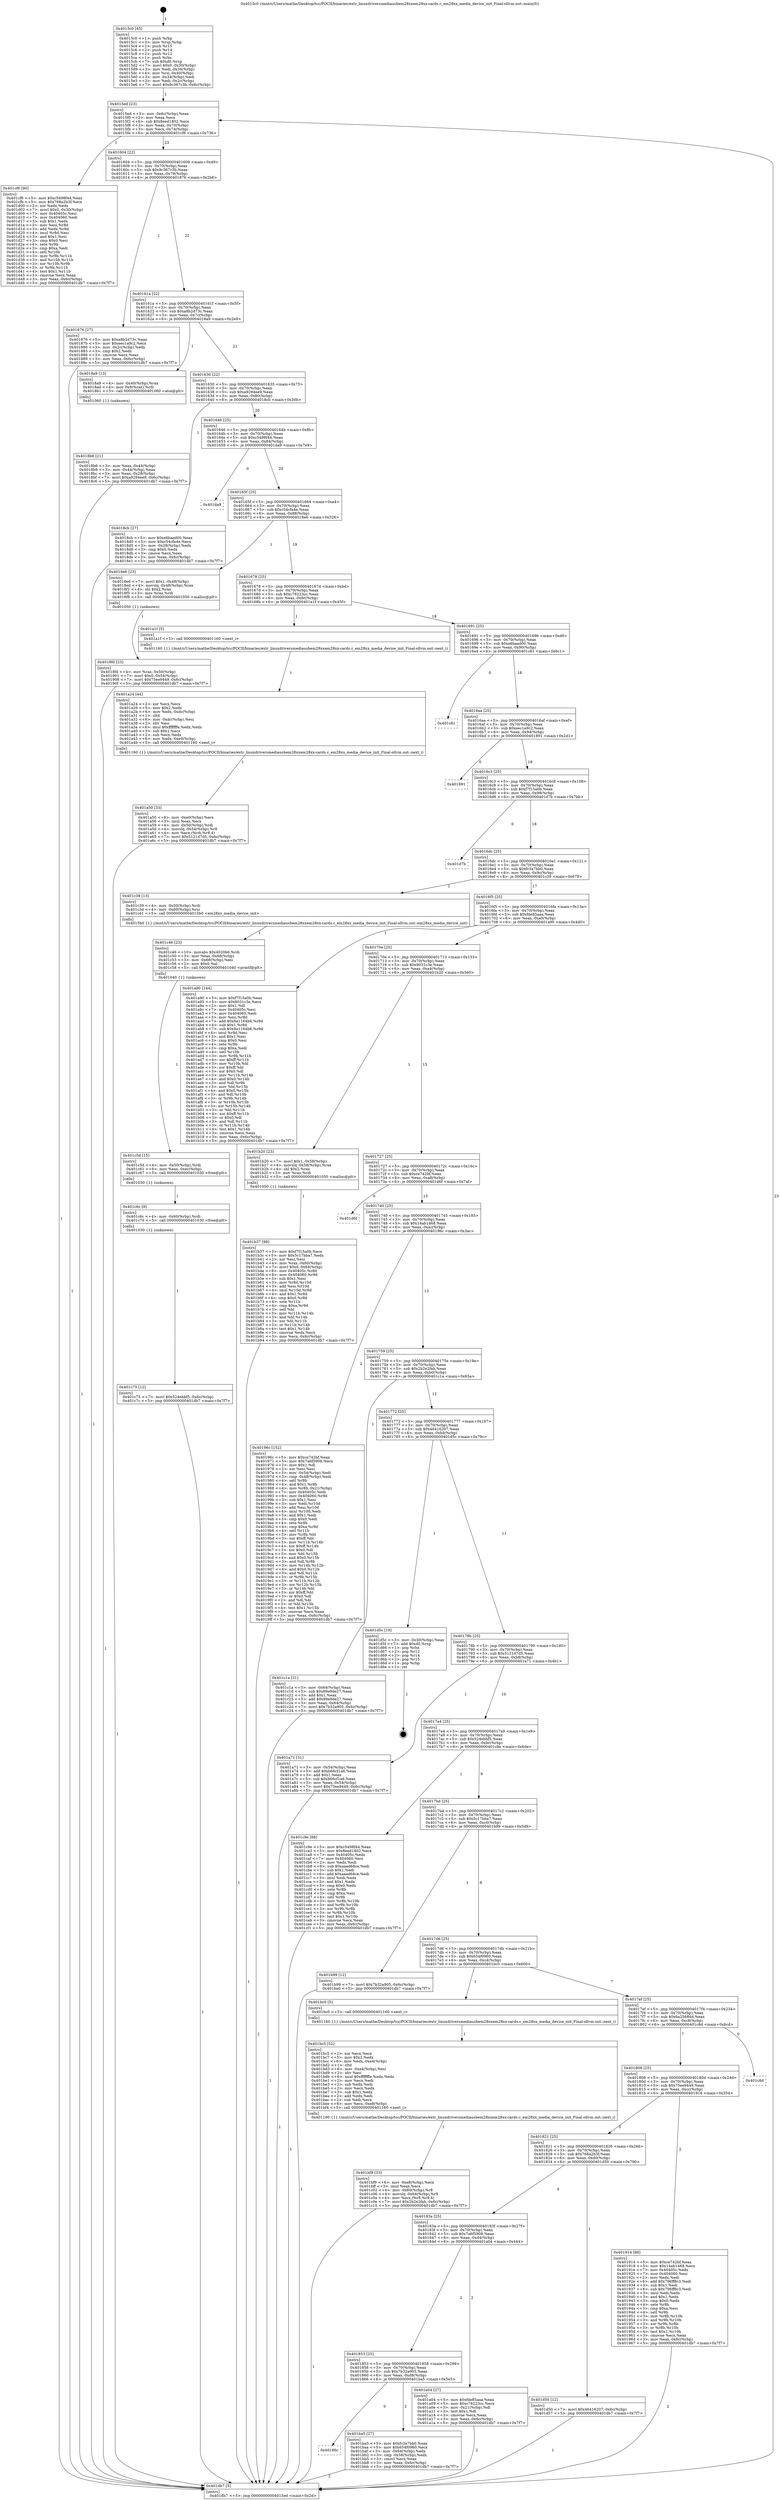 digraph "0x4015c0" {
  label = "0x4015c0 (/mnt/c/Users/mathe/Desktop/tcc/POCII/binaries/extr_linuxdriversmediausbem28xxem28xx-cards.c_em28xx_media_device_init_Final-ollvm.out::main(0))"
  labelloc = "t"
  node[shape=record]

  Entry [label="",width=0.3,height=0.3,shape=circle,fillcolor=black,style=filled]
  "0x4015ed" [label="{
     0x4015ed [23]\l
     | [instrs]\l
     &nbsp;&nbsp;0x4015ed \<+3\>: mov -0x6c(%rbp),%eax\l
     &nbsp;&nbsp;0x4015f0 \<+2\>: mov %eax,%ecx\l
     &nbsp;&nbsp;0x4015f2 \<+6\>: sub $0x8eed1802,%ecx\l
     &nbsp;&nbsp;0x4015f8 \<+3\>: mov %eax,-0x70(%rbp)\l
     &nbsp;&nbsp;0x4015fb \<+3\>: mov %ecx,-0x74(%rbp)\l
     &nbsp;&nbsp;0x4015fe \<+6\>: je 0000000000401cf6 \<main+0x736\>\l
  }"]
  "0x401cf6" [label="{
     0x401cf6 [90]\l
     | [instrs]\l
     &nbsp;&nbsp;0x401cf6 \<+5\>: mov $0xc5498f44,%eax\l
     &nbsp;&nbsp;0x401cfb \<+5\>: mov $0x768a2b3f,%ecx\l
     &nbsp;&nbsp;0x401d00 \<+2\>: xor %edx,%edx\l
     &nbsp;&nbsp;0x401d02 \<+7\>: movl $0x0,-0x30(%rbp)\l
     &nbsp;&nbsp;0x401d09 \<+7\>: mov 0x40405c,%esi\l
     &nbsp;&nbsp;0x401d10 \<+7\>: mov 0x404060,%edi\l
     &nbsp;&nbsp;0x401d17 \<+3\>: sub $0x1,%edx\l
     &nbsp;&nbsp;0x401d1a \<+3\>: mov %esi,%r8d\l
     &nbsp;&nbsp;0x401d1d \<+3\>: add %edx,%r8d\l
     &nbsp;&nbsp;0x401d20 \<+4\>: imul %r8d,%esi\l
     &nbsp;&nbsp;0x401d24 \<+3\>: and $0x1,%esi\l
     &nbsp;&nbsp;0x401d27 \<+3\>: cmp $0x0,%esi\l
     &nbsp;&nbsp;0x401d2a \<+4\>: sete %r9b\l
     &nbsp;&nbsp;0x401d2e \<+3\>: cmp $0xa,%edi\l
     &nbsp;&nbsp;0x401d31 \<+4\>: setl %r10b\l
     &nbsp;&nbsp;0x401d35 \<+3\>: mov %r9b,%r11b\l
     &nbsp;&nbsp;0x401d38 \<+3\>: and %r10b,%r11b\l
     &nbsp;&nbsp;0x401d3b \<+3\>: xor %r10b,%r9b\l
     &nbsp;&nbsp;0x401d3e \<+3\>: or %r9b,%r11b\l
     &nbsp;&nbsp;0x401d41 \<+4\>: test $0x1,%r11b\l
     &nbsp;&nbsp;0x401d45 \<+3\>: cmovne %ecx,%eax\l
     &nbsp;&nbsp;0x401d48 \<+3\>: mov %eax,-0x6c(%rbp)\l
     &nbsp;&nbsp;0x401d4b \<+5\>: jmp 0000000000401db7 \<main+0x7f7\>\l
  }"]
  "0x401604" [label="{
     0x401604 [22]\l
     | [instrs]\l
     &nbsp;&nbsp;0x401604 \<+5\>: jmp 0000000000401609 \<main+0x49\>\l
     &nbsp;&nbsp;0x401609 \<+3\>: mov -0x70(%rbp),%eax\l
     &nbsp;&nbsp;0x40160c \<+5\>: sub $0x9c367c3b,%eax\l
     &nbsp;&nbsp;0x401611 \<+3\>: mov %eax,-0x78(%rbp)\l
     &nbsp;&nbsp;0x401614 \<+6\>: je 0000000000401876 \<main+0x2b6\>\l
  }"]
  Exit [label="",width=0.3,height=0.3,shape=circle,fillcolor=black,style=filled,peripheries=2]
  "0x401876" [label="{
     0x401876 [27]\l
     | [instrs]\l
     &nbsp;&nbsp;0x401876 \<+5\>: mov $0xa8b2d73c,%eax\l
     &nbsp;&nbsp;0x40187b \<+5\>: mov $0xeec1a9c2,%ecx\l
     &nbsp;&nbsp;0x401880 \<+3\>: mov -0x2c(%rbp),%edx\l
     &nbsp;&nbsp;0x401883 \<+3\>: cmp $0x2,%edx\l
     &nbsp;&nbsp;0x401886 \<+3\>: cmovne %ecx,%eax\l
     &nbsp;&nbsp;0x401889 \<+3\>: mov %eax,-0x6c(%rbp)\l
     &nbsp;&nbsp;0x40188c \<+5\>: jmp 0000000000401db7 \<main+0x7f7\>\l
  }"]
  "0x40161a" [label="{
     0x40161a [22]\l
     | [instrs]\l
     &nbsp;&nbsp;0x40161a \<+5\>: jmp 000000000040161f \<main+0x5f\>\l
     &nbsp;&nbsp;0x40161f \<+3\>: mov -0x70(%rbp),%eax\l
     &nbsp;&nbsp;0x401622 \<+5\>: sub $0xa8b2d73c,%eax\l
     &nbsp;&nbsp;0x401627 \<+3\>: mov %eax,-0x7c(%rbp)\l
     &nbsp;&nbsp;0x40162a \<+6\>: je 00000000004018a9 \<main+0x2e9\>\l
  }"]
  "0x401db7" [label="{
     0x401db7 [5]\l
     | [instrs]\l
     &nbsp;&nbsp;0x401db7 \<+5\>: jmp 00000000004015ed \<main+0x2d\>\l
  }"]
  "0x4015c0" [label="{
     0x4015c0 [45]\l
     | [instrs]\l
     &nbsp;&nbsp;0x4015c0 \<+1\>: push %rbp\l
     &nbsp;&nbsp;0x4015c1 \<+3\>: mov %rsp,%rbp\l
     &nbsp;&nbsp;0x4015c4 \<+2\>: push %r15\l
     &nbsp;&nbsp;0x4015c6 \<+2\>: push %r14\l
     &nbsp;&nbsp;0x4015c8 \<+2\>: push %r12\l
     &nbsp;&nbsp;0x4015ca \<+1\>: push %rbx\l
     &nbsp;&nbsp;0x4015cb \<+7\>: sub $0xd0,%rsp\l
     &nbsp;&nbsp;0x4015d2 \<+7\>: movl $0x0,-0x30(%rbp)\l
     &nbsp;&nbsp;0x4015d9 \<+3\>: mov %edi,-0x34(%rbp)\l
     &nbsp;&nbsp;0x4015dc \<+4\>: mov %rsi,-0x40(%rbp)\l
     &nbsp;&nbsp;0x4015e0 \<+3\>: mov -0x34(%rbp),%edi\l
     &nbsp;&nbsp;0x4015e3 \<+3\>: mov %edi,-0x2c(%rbp)\l
     &nbsp;&nbsp;0x4015e6 \<+7\>: movl $0x9c367c3b,-0x6c(%rbp)\l
  }"]
  "0x401c75" [label="{
     0x401c75 [12]\l
     | [instrs]\l
     &nbsp;&nbsp;0x401c75 \<+7\>: movl $0x524ebbf5,-0x6c(%rbp)\l
     &nbsp;&nbsp;0x401c7c \<+5\>: jmp 0000000000401db7 \<main+0x7f7\>\l
  }"]
  "0x4018a9" [label="{
     0x4018a9 [13]\l
     | [instrs]\l
     &nbsp;&nbsp;0x4018a9 \<+4\>: mov -0x40(%rbp),%rax\l
     &nbsp;&nbsp;0x4018ad \<+4\>: mov 0x8(%rax),%rdi\l
     &nbsp;&nbsp;0x4018b1 \<+5\>: call 0000000000401060 \<atoi@plt\>\l
     | [calls]\l
     &nbsp;&nbsp;0x401060 \{1\} (unknown)\l
  }"]
  "0x401630" [label="{
     0x401630 [22]\l
     | [instrs]\l
     &nbsp;&nbsp;0x401630 \<+5\>: jmp 0000000000401635 \<main+0x75\>\l
     &nbsp;&nbsp;0x401635 \<+3\>: mov -0x70(%rbp),%eax\l
     &nbsp;&nbsp;0x401638 \<+5\>: sub $0xa9294ee9,%eax\l
     &nbsp;&nbsp;0x40163d \<+3\>: mov %eax,-0x80(%rbp)\l
     &nbsp;&nbsp;0x401640 \<+6\>: je 00000000004018cb \<main+0x30b\>\l
  }"]
  "0x4018b6" [label="{
     0x4018b6 [21]\l
     | [instrs]\l
     &nbsp;&nbsp;0x4018b6 \<+3\>: mov %eax,-0x44(%rbp)\l
     &nbsp;&nbsp;0x4018b9 \<+3\>: mov -0x44(%rbp),%eax\l
     &nbsp;&nbsp;0x4018bc \<+3\>: mov %eax,-0x28(%rbp)\l
     &nbsp;&nbsp;0x4018bf \<+7\>: movl $0xa9294ee9,-0x6c(%rbp)\l
     &nbsp;&nbsp;0x4018c6 \<+5\>: jmp 0000000000401db7 \<main+0x7f7\>\l
  }"]
  "0x401c6c" [label="{
     0x401c6c [9]\l
     | [instrs]\l
     &nbsp;&nbsp;0x401c6c \<+4\>: mov -0x60(%rbp),%rdi\l
     &nbsp;&nbsp;0x401c70 \<+5\>: call 0000000000401030 \<free@plt\>\l
     | [calls]\l
     &nbsp;&nbsp;0x401030 \{1\} (unknown)\l
  }"]
  "0x4018cb" [label="{
     0x4018cb [27]\l
     | [instrs]\l
     &nbsp;&nbsp;0x4018cb \<+5\>: mov $0xe6baed00,%eax\l
     &nbsp;&nbsp;0x4018d0 \<+5\>: mov $0xc54cfa4e,%ecx\l
     &nbsp;&nbsp;0x4018d5 \<+3\>: mov -0x28(%rbp),%edx\l
     &nbsp;&nbsp;0x4018d8 \<+3\>: cmp $0x0,%edx\l
     &nbsp;&nbsp;0x4018db \<+3\>: cmove %ecx,%eax\l
     &nbsp;&nbsp;0x4018de \<+3\>: mov %eax,-0x6c(%rbp)\l
     &nbsp;&nbsp;0x4018e1 \<+5\>: jmp 0000000000401db7 \<main+0x7f7\>\l
  }"]
  "0x401646" [label="{
     0x401646 [25]\l
     | [instrs]\l
     &nbsp;&nbsp;0x401646 \<+5\>: jmp 000000000040164b \<main+0x8b\>\l
     &nbsp;&nbsp;0x40164b \<+3\>: mov -0x70(%rbp),%eax\l
     &nbsp;&nbsp;0x40164e \<+5\>: sub $0xc5498f44,%eax\l
     &nbsp;&nbsp;0x401653 \<+6\>: mov %eax,-0x84(%rbp)\l
     &nbsp;&nbsp;0x401659 \<+6\>: je 0000000000401da9 \<main+0x7e9\>\l
  }"]
  "0x401c5d" [label="{
     0x401c5d [15]\l
     | [instrs]\l
     &nbsp;&nbsp;0x401c5d \<+4\>: mov -0x50(%rbp),%rdi\l
     &nbsp;&nbsp;0x401c61 \<+6\>: mov %eax,-0xec(%rbp)\l
     &nbsp;&nbsp;0x401c67 \<+5\>: call 0000000000401030 \<free@plt\>\l
     | [calls]\l
     &nbsp;&nbsp;0x401030 \{1\} (unknown)\l
  }"]
  "0x401da9" [label="{
     0x401da9\l
  }", style=dashed]
  "0x40165f" [label="{
     0x40165f [25]\l
     | [instrs]\l
     &nbsp;&nbsp;0x40165f \<+5\>: jmp 0000000000401664 \<main+0xa4\>\l
     &nbsp;&nbsp;0x401664 \<+3\>: mov -0x70(%rbp),%eax\l
     &nbsp;&nbsp;0x401667 \<+5\>: sub $0xc54cfa4e,%eax\l
     &nbsp;&nbsp;0x40166c \<+6\>: mov %eax,-0x88(%rbp)\l
     &nbsp;&nbsp;0x401672 \<+6\>: je 00000000004018e6 \<main+0x326\>\l
  }"]
  "0x401c46" [label="{
     0x401c46 [23]\l
     | [instrs]\l
     &nbsp;&nbsp;0x401c46 \<+10\>: movabs $0x4020b6,%rdi\l
     &nbsp;&nbsp;0x401c50 \<+3\>: mov %eax,-0x68(%rbp)\l
     &nbsp;&nbsp;0x401c53 \<+3\>: mov -0x68(%rbp),%esi\l
     &nbsp;&nbsp;0x401c56 \<+2\>: mov $0x0,%al\l
     &nbsp;&nbsp;0x401c58 \<+5\>: call 0000000000401040 \<printf@plt\>\l
     | [calls]\l
     &nbsp;&nbsp;0x401040 \{1\} (unknown)\l
  }"]
  "0x4018e6" [label="{
     0x4018e6 [23]\l
     | [instrs]\l
     &nbsp;&nbsp;0x4018e6 \<+7\>: movl $0x1,-0x48(%rbp)\l
     &nbsp;&nbsp;0x4018ed \<+4\>: movslq -0x48(%rbp),%rax\l
     &nbsp;&nbsp;0x4018f1 \<+4\>: shl $0x2,%rax\l
     &nbsp;&nbsp;0x4018f5 \<+3\>: mov %rax,%rdi\l
     &nbsp;&nbsp;0x4018f8 \<+5\>: call 0000000000401050 \<malloc@plt\>\l
     | [calls]\l
     &nbsp;&nbsp;0x401050 \{1\} (unknown)\l
  }"]
  "0x401678" [label="{
     0x401678 [25]\l
     | [instrs]\l
     &nbsp;&nbsp;0x401678 \<+5\>: jmp 000000000040167d \<main+0xbd\>\l
     &nbsp;&nbsp;0x40167d \<+3\>: mov -0x70(%rbp),%eax\l
     &nbsp;&nbsp;0x401680 \<+5\>: sub $0xc76223cc,%eax\l
     &nbsp;&nbsp;0x401685 \<+6\>: mov %eax,-0x8c(%rbp)\l
     &nbsp;&nbsp;0x40168b \<+6\>: je 0000000000401a1f \<main+0x45f\>\l
  }"]
  "0x4018fd" [label="{
     0x4018fd [23]\l
     | [instrs]\l
     &nbsp;&nbsp;0x4018fd \<+4\>: mov %rax,-0x50(%rbp)\l
     &nbsp;&nbsp;0x401901 \<+7\>: movl $0x0,-0x54(%rbp)\l
     &nbsp;&nbsp;0x401908 \<+7\>: movl $0x75ee9449,-0x6c(%rbp)\l
     &nbsp;&nbsp;0x40190f \<+5\>: jmp 0000000000401db7 \<main+0x7f7\>\l
  }"]
  "0x401bf9" [label="{
     0x401bf9 [33]\l
     | [instrs]\l
     &nbsp;&nbsp;0x401bf9 \<+6\>: mov -0xe8(%rbp),%ecx\l
     &nbsp;&nbsp;0x401bff \<+3\>: imul %eax,%ecx\l
     &nbsp;&nbsp;0x401c02 \<+4\>: mov -0x60(%rbp),%r8\l
     &nbsp;&nbsp;0x401c06 \<+4\>: movslq -0x64(%rbp),%r9\l
     &nbsp;&nbsp;0x401c0a \<+4\>: mov %ecx,(%r8,%r9,4)\l
     &nbsp;&nbsp;0x401c0e \<+7\>: movl $0x2b2e2fab,-0x6c(%rbp)\l
     &nbsp;&nbsp;0x401c15 \<+5\>: jmp 0000000000401db7 \<main+0x7f7\>\l
  }"]
  "0x401a1f" [label="{
     0x401a1f [5]\l
     | [instrs]\l
     &nbsp;&nbsp;0x401a1f \<+5\>: call 0000000000401160 \<next_i\>\l
     | [calls]\l
     &nbsp;&nbsp;0x401160 \{1\} (/mnt/c/Users/mathe/Desktop/tcc/POCII/binaries/extr_linuxdriversmediausbem28xxem28xx-cards.c_em28xx_media_device_init_Final-ollvm.out::next_i)\l
  }"]
  "0x401691" [label="{
     0x401691 [25]\l
     | [instrs]\l
     &nbsp;&nbsp;0x401691 \<+5\>: jmp 0000000000401696 \<main+0xd6\>\l
     &nbsp;&nbsp;0x401696 \<+3\>: mov -0x70(%rbp),%eax\l
     &nbsp;&nbsp;0x401699 \<+5\>: sub $0xe6baed00,%eax\l
     &nbsp;&nbsp;0x40169e \<+6\>: mov %eax,-0x90(%rbp)\l
     &nbsp;&nbsp;0x4016a4 \<+6\>: je 0000000000401c81 \<main+0x6c1\>\l
  }"]
  "0x401bc5" [label="{
     0x401bc5 [52]\l
     | [instrs]\l
     &nbsp;&nbsp;0x401bc5 \<+2\>: xor %ecx,%ecx\l
     &nbsp;&nbsp;0x401bc7 \<+5\>: mov $0x2,%edx\l
     &nbsp;&nbsp;0x401bcc \<+6\>: mov %edx,-0xe4(%rbp)\l
     &nbsp;&nbsp;0x401bd2 \<+1\>: cltd\l
     &nbsp;&nbsp;0x401bd3 \<+6\>: mov -0xe4(%rbp),%esi\l
     &nbsp;&nbsp;0x401bd9 \<+2\>: idiv %esi\l
     &nbsp;&nbsp;0x401bdb \<+6\>: imul $0xfffffffe,%edx,%edx\l
     &nbsp;&nbsp;0x401be1 \<+2\>: mov %ecx,%edi\l
     &nbsp;&nbsp;0x401be3 \<+2\>: sub %edx,%edi\l
     &nbsp;&nbsp;0x401be5 \<+2\>: mov %ecx,%edx\l
     &nbsp;&nbsp;0x401be7 \<+3\>: sub $0x1,%edx\l
     &nbsp;&nbsp;0x401bea \<+2\>: add %edx,%edi\l
     &nbsp;&nbsp;0x401bec \<+2\>: sub %edi,%ecx\l
     &nbsp;&nbsp;0x401bee \<+6\>: mov %ecx,-0xe8(%rbp)\l
     &nbsp;&nbsp;0x401bf4 \<+5\>: call 0000000000401160 \<next_i\>\l
     | [calls]\l
     &nbsp;&nbsp;0x401160 \{1\} (/mnt/c/Users/mathe/Desktop/tcc/POCII/binaries/extr_linuxdriversmediausbem28xxem28xx-cards.c_em28xx_media_device_init_Final-ollvm.out::next_i)\l
  }"]
  "0x401c81" [label="{
     0x401c81\l
  }", style=dashed]
  "0x4016aa" [label="{
     0x4016aa [25]\l
     | [instrs]\l
     &nbsp;&nbsp;0x4016aa \<+5\>: jmp 00000000004016af \<main+0xef\>\l
     &nbsp;&nbsp;0x4016af \<+3\>: mov -0x70(%rbp),%eax\l
     &nbsp;&nbsp;0x4016b2 \<+5\>: sub $0xeec1a9c2,%eax\l
     &nbsp;&nbsp;0x4016b7 \<+6\>: mov %eax,-0x94(%rbp)\l
     &nbsp;&nbsp;0x4016bd \<+6\>: je 0000000000401891 \<main+0x2d1\>\l
  }"]
  "0x40186c" [label="{
     0x40186c\l
  }", style=dashed]
  "0x401891" [label="{
     0x401891\l
  }", style=dashed]
  "0x4016c3" [label="{
     0x4016c3 [25]\l
     | [instrs]\l
     &nbsp;&nbsp;0x4016c3 \<+5\>: jmp 00000000004016c8 \<main+0x108\>\l
     &nbsp;&nbsp;0x4016c8 \<+3\>: mov -0x70(%rbp),%eax\l
     &nbsp;&nbsp;0x4016cb \<+5\>: sub $0xf7f15a0b,%eax\l
     &nbsp;&nbsp;0x4016d0 \<+6\>: mov %eax,-0x98(%rbp)\l
     &nbsp;&nbsp;0x4016d6 \<+6\>: je 0000000000401d7b \<main+0x7bb\>\l
  }"]
  "0x401ba5" [label="{
     0x401ba5 [27]\l
     | [instrs]\l
     &nbsp;&nbsp;0x401ba5 \<+5\>: mov $0xfc3a7bb0,%eax\l
     &nbsp;&nbsp;0x401baa \<+5\>: mov $0x654f0960,%ecx\l
     &nbsp;&nbsp;0x401baf \<+3\>: mov -0x64(%rbp),%edx\l
     &nbsp;&nbsp;0x401bb2 \<+3\>: cmp -0x58(%rbp),%edx\l
     &nbsp;&nbsp;0x401bb5 \<+3\>: cmovl %ecx,%eax\l
     &nbsp;&nbsp;0x401bb8 \<+3\>: mov %eax,-0x6c(%rbp)\l
     &nbsp;&nbsp;0x401bbb \<+5\>: jmp 0000000000401db7 \<main+0x7f7\>\l
  }"]
  "0x401d7b" [label="{
     0x401d7b\l
  }", style=dashed]
  "0x4016dc" [label="{
     0x4016dc [25]\l
     | [instrs]\l
     &nbsp;&nbsp;0x4016dc \<+5\>: jmp 00000000004016e1 \<main+0x121\>\l
     &nbsp;&nbsp;0x4016e1 \<+3\>: mov -0x70(%rbp),%eax\l
     &nbsp;&nbsp;0x4016e4 \<+5\>: sub $0xfc3a7bb0,%eax\l
     &nbsp;&nbsp;0x4016e9 \<+6\>: mov %eax,-0x9c(%rbp)\l
     &nbsp;&nbsp;0x4016ef \<+6\>: je 0000000000401c39 \<main+0x679\>\l
  }"]
  "0x401b37" [label="{
     0x401b37 [98]\l
     | [instrs]\l
     &nbsp;&nbsp;0x401b37 \<+5\>: mov $0xf7f15a0b,%ecx\l
     &nbsp;&nbsp;0x401b3c \<+5\>: mov $0x5c17bba7,%edx\l
     &nbsp;&nbsp;0x401b41 \<+2\>: xor %esi,%esi\l
     &nbsp;&nbsp;0x401b43 \<+4\>: mov %rax,-0x60(%rbp)\l
     &nbsp;&nbsp;0x401b47 \<+7\>: movl $0x0,-0x64(%rbp)\l
     &nbsp;&nbsp;0x401b4e \<+8\>: mov 0x40405c,%r8d\l
     &nbsp;&nbsp;0x401b56 \<+8\>: mov 0x404060,%r9d\l
     &nbsp;&nbsp;0x401b5e \<+3\>: sub $0x1,%esi\l
     &nbsp;&nbsp;0x401b61 \<+3\>: mov %r8d,%r10d\l
     &nbsp;&nbsp;0x401b64 \<+3\>: add %esi,%r10d\l
     &nbsp;&nbsp;0x401b67 \<+4\>: imul %r10d,%r8d\l
     &nbsp;&nbsp;0x401b6b \<+4\>: and $0x1,%r8d\l
     &nbsp;&nbsp;0x401b6f \<+4\>: cmp $0x0,%r8d\l
     &nbsp;&nbsp;0x401b73 \<+4\>: sete %r11b\l
     &nbsp;&nbsp;0x401b77 \<+4\>: cmp $0xa,%r9d\l
     &nbsp;&nbsp;0x401b7b \<+3\>: setl %bl\l
     &nbsp;&nbsp;0x401b7e \<+3\>: mov %r11b,%r14b\l
     &nbsp;&nbsp;0x401b81 \<+3\>: and %bl,%r14b\l
     &nbsp;&nbsp;0x401b84 \<+3\>: xor %bl,%r11b\l
     &nbsp;&nbsp;0x401b87 \<+3\>: or %r11b,%r14b\l
     &nbsp;&nbsp;0x401b8a \<+4\>: test $0x1,%r14b\l
     &nbsp;&nbsp;0x401b8e \<+3\>: cmovne %edx,%ecx\l
     &nbsp;&nbsp;0x401b91 \<+3\>: mov %ecx,-0x6c(%rbp)\l
     &nbsp;&nbsp;0x401b94 \<+5\>: jmp 0000000000401db7 \<main+0x7f7\>\l
  }"]
  "0x401c39" [label="{
     0x401c39 [13]\l
     | [instrs]\l
     &nbsp;&nbsp;0x401c39 \<+4\>: mov -0x50(%rbp),%rdi\l
     &nbsp;&nbsp;0x401c3d \<+4\>: mov -0x60(%rbp),%rsi\l
     &nbsp;&nbsp;0x401c41 \<+5\>: call 00000000004015b0 \<em28xx_media_device_init\>\l
     | [calls]\l
     &nbsp;&nbsp;0x4015b0 \{1\} (/mnt/c/Users/mathe/Desktop/tcc/POCII/binaries/extr_linuxdriversmediausbem28xxem28xx-cards.c_em28xx_media_device_init_Final-ollvm.out::em28xx_media_device_init)\l
  }"]
  "0x4016f5" [label="{
     0x4016f5 [25]\l
     | [instrs]\l
     &nbsp;&nbsp;0x4016f5 \<+5\>: jmp 00000000004016fa \<main+0x13a\>\l
     &nbsp;&nbsp;0x4016fa \<+3\>: mov -0x70(%rbp),%eax\l
     &nbsp;&nbsp;0x4016fd \<+5\>: sub $0xfde85aaa,%eax\l
     &nbsp;&nbsp;0x401702 \<+6\>: mov %eax,-0xa0(%rbp)\l
     &nbsp;&nbsp;0x401708 \<+6\>: je 0000000000401a90 \<main+0x4d0\>\l
  }"]
  "0x401a50" [label="{
     0x401a50 [33]\l
     | [instrs]\l
     &nbsp;&nbsp;0x401a50 \<+6\>: mov -0xe0(%rbp),%ecx\l
     &nbsp;&nbsp;0x401a56 \<+3\>: imul %eax,%ecx\l
     &nbsp;&nbsp;0x401a59 \<+4\>: mov -0x50(%rbp),%rdi\l
     &nbsp;&nbsp;0x401a5d \<+4\>: movslq -0x54(%rbp),%r8\l
     &nbsp;&nbsp;0x401a61 \<+4\>: mov %ecx,(%rdi,%r8,4)\l
     &nbsp;&nbsp;0x401a65 \<+7\>: movl $0x5121d7d5,-0x6c(%rbp)\l
     &nbsp;&nbsp;0x401a6c \<+5\>: jmp 0000000000401db7 \<main+0x7f7\>\l
  }"]
  "0x401a90" [label="{
     0x401a90 [144]\l
     | [instrs]\l
     &nbsp;&nbsp;0x401a90 \<+5\>: mov $0xf7f15a0b,%eax\l
     &nbsp;&nbsp;0x401a95 \<+5\>: mov $0x8031c3e,%ecx\l
     &nbsp;&nbsp;0x401a9a \<+2\>: mov $0x1,%dl\l
     &nbsp;&nbsp;0x401a9c \<+7\>: mov 0x40405c,%esi\l
     &nbsp;&nbsp;0x401aa3 \<+7\>: mov 0x404060,%edi\l
     &nbsp;&nbsp;0x401aaa \<+3\>: mov %esi,%r8d\l
     &nbsp;&nbsp;0x401aad \<+7\>: add $0x8a1164b6,%r8d\l
     &nbsp;&nbsp;0x401ab4 \<+4\>: sub $0x1,%r8d\l
     &nbsp;&nbsp;0x401ab8 \<+7\>: sub $0x8a1164b6,%r8d\l
     &nbsp;&nbsp;0x401abf \<+4\>: imul %r8d,%esi\l
     &nbsp;&nbsp;0x401ac3 \<+3\>: and $0x1,%esi\l
     &nbsp;&nbsp;0x401ac6 \<+3\>: cmp $0x0,%esi\l
     &nbsp;&nbsp;0x401ac9 \<+4\>: sete %r9b\l
     &nbsp;&nbsp;0x401acd \<+3\>: cmp $0xa,%edi\l
     &nbsp;&nbsp;0x401ad0 \<+4\>: setl %r10b\l
     &nbsp;&nbsp;0x401ad4 \<+3\>: mov %r9b,%r11b\l
     &nbsp;&nbsp;0x401ad7 \<+4\>: xor $0xff,%r11b\l
     &nbsp;&nbsp;0x401adb \<+3\>: mov %r10b,%bl\l
     &nbsp;&nbsp;0x401ade \<+3\>: xor $0xff,%bl\l
     &nbsp;&nbsp;0x401ae1 \<+3\>: xor $0x0,%dl\l
     &nbsp;&nbsp;0x401ae4 \<+3\>: mov %r11b,%r14b\l
     &nbsp;&nbsp;0x401ae7 \<+4\>: and $0x0,%r14b\l
     &nbsp;&nbsp;0x401aeb \<+3\>: and %dl,%r9b\l
     &nbsp;&nbsp;0x401aee \<+3\>: mov %bl,%r15b\l
     &nbsp;&nbsp;0x401af1 \<+4\>: and $0x0,%r15b\l
     &nbsp;&nbsp;0x401af5 \<+3\>: and %dl,%r10b\l
     &nbsp;&nbsp;0x401af8 \<+3\>: or %r9b,%r14b\l
     &nbsp;&nbsp;0x401afb \<+3\>: or %r10b,%r15b\l
     &nbsp;&nbsp;0x401afe \<+3\>: xor %r15b,%r14b\l
     &nbsp;&nbsp;0x401b01 \<+3\>: or %bl,%r11b\l
     &nbsp;&nbsp;0x401b04 \<+4\>: xor $0xff,%r11b\l
     &nbsp;&nbsp;0x401b08 \<+3\>: or $0x0,%dl\l
     &nbsp;&nbsp;0x401b0b \<+3\>: and %dl,%r11b\l
     &nbsp;&nbsp;0x401b0e \<+3\>: or %r11b,%r14b\l
     &nbsp;&nbsp;0x401b11 \<+4\>: test $0x1,%r14b\l
     &nbsp;&nbsp;0x401b15 \<+3\>: cmovne %ecx,%eax\l
     &nbsp;&nbsp;0x401b18 \<+3\>: mov %eax,-0x6c(%rbp)\l
     &nbsp;&nbsp;0x401b1b \<+5\>: jmp 0000000000401db7 \<main+0x7f7\>\l
  }"]
  "0x40170e" [label="{
     0x40170e [25]\l
     | [instrs]\l
     &nbsp;&nbsp;0x40170e \<+5\>: jmp 0000000000401713 \<main+0x153\>\l
     &nbsp;&nbsp;0x401713 \<+3\>: mov -0x70(%rbp),%eax\l
     &nbsp;&nbsp;0x401716 \<+5\>: sub $0x8031c3e,%eax\l
     &nbsp;&nbsp;0x40171b \<+6\>: mov %eax,-0xa4(%rbp)\l
     &nbsp;&nbsp;0x401721 \<+6\>: je 0000000000401b20 \<main+0x560\>\l
  }"]
  "0x401a24" [label="{
     0x401a24 [44]\l
     | [instrs]\l
     &nbsp;&nbsp;0x401a24 \<+2\>: xor %ecx,%ecx\l
     &nbsp;&nbsp;0x401a26 \<+5\>: mov $0x2,%edx\l
     &nbsp;&nbsp;0x401a2b \<+6\>: mov %edx,-0xdc(%rbp)\l
     &nbsp;&nbsp;0x401a31 \<+1\>: cltd\l
     &nbsp;&nbsp;0x401a32 \<+6\>: mov -0xdc(%rbp),%esi\l
     &nbsp;&nbsp;0x401a38 \<+2\>: idiv %esi\l
     &nbsp;&nbsp;0x401a3a \<+6\>: imul $0xfffffffe,%edx,%edx\l
     &nbsp;&nbsp;0x401a40 \<+3\>: sub $0x1,%ecx\l
     &nbsp;&nbsp;0x401a43 \<+2\>: sub %ecx,%edx\l
     &nbsp;&nbsp;0x401a45 \<+6\>: mov %edx,-0xe0(%rbp)\l
     &nbsp;&nbsp;0x401a4b \<+5\>: call 0000000000401160 \<next_i\>\l
     | [calls]\l
     &nbsp;&nbsp;0x401160 \{1\} (/mnt/c/Users/mathe/Desktop/tcc/POCII/binaries/extr_linuxdriversmediausbem28xxem28xx-cards.c_em28xx_media_device_init_Final-ollvm.out::next_i)\l
  }"]
  "0x401b20" [label="{
     0x401b20 [23]\l
     | [instrs]\l
     &nbsp;&nbsp;0x401b20 \<+7\>: movl $0x1,-0x58(%rbp)\l
     &nbsp;&nbsp;0x401b27 \<+4\>: movslq -0x58(%rbp),%rax\l
     &nbsp;&nbsp;0x401b2b \<+4\>: shl $0x2,%rax\l
     &nbsp;&nbsp;0x401b2f \<+3\>: mov %rax,%rdi\l
     &nbsp;&nbsp;0x401b32 \<+5\>: call 0000000000401050 \<malloc@plt\>\l
     | [calls]\l
     &nbsp;&nbsp;0x401050 \{1\} (unknown)\l
  }"]
  "0x401727" [label="{
     0x401727 [25]\l
     | [instrs]\l
     &nbsp;&nbsp;0x401727 \<+5\>: jmp 000000000040172c \<main+0x16c\>\l
     &nbsp;&nbsp;0x40172c \<+3\>: mov -0x70(%rbp),%eax\l
     &nbsp;&nbsp;0x40172f \<+5\>: sub $0xce742bf,%eax\l
     &nbsp;&nbsp;0x401734 \<+6\>: mov %eax,-0xa8(%rbp)\l
     &nbsp;&nbsp;0x40173a \<+6\>: je 0000000000401d6f \<main+0x7af\>\l
  }"]
  "0x401853" [label="{
     0x401853 [25]\l
     | [instrs]\l
     &nbsp;&nbsp;0x401853 \<+5\>: jmp 0000000000401858 \<main+0x298\>\l
     &nbsp;&nbsp;0x401858 \<+3\>: mov -0x70(%rbp),%eax\l
     &nbsp;&nbsp;0x40185b \<+5\>: sub $0x7b32a905,%eax\l
     &nbsp;&nbsp;0x401860 \<+6\>: mov %eax,-0xd8(%rbp)\l
     &nbsp;&nbsp;0x401866 \<+6\>: je 0000000000401ba5 \<main+0x5e5\>\l
  }"]
  "0x401d6f" [label="{
     0x401d6f\l
  }", style=dashed]
  "0x401740" [label="{
     0x401740 [25]\l
     | [instrs]\l
     &nbsp;&nbsp;0x401740 \<+5\>: jmp 0000000000401745 \<main+0x185\>\l
     &nbsp;&nbsp;0x401745 \<+3\>: mov -0x70(%rbp),%eax\l
     &nbsp;&nbsp;0x401748 \<+5\>: sub $0x14ab1468,%eax\l
     &nbsp;&nbsp;0x40174d \<+6\>: mov %eax,-0xac(%rbp)\l
     &nbsp;&nbsp;0x401753 \<+6\>: je 000000000040196c \<main+0x3ac\>\l
  }"]
  "0x401a04" [label="{
     0x401a04 [27]\l
     | [instrs]\l
     &nbsp;&nbsp;0x401a04 \<+5\>: mov $0xfde85aaa,%eax\l
     &nbsp;&nbsp;0x401a09 \<+5\>: mov $0xc76223cc,%ecx\l
     &nbsp;&nbsp;0x401a0e \<+3\>: mov -0x21(%rbp),%dl\l
     &nbsp;&nbsp;0x401a11 \<+3\>: test $0x1,%dl\l
     &nbsp;&nbsp;0x401a14 \<+3\>: cmovne %ecx,%eax\l
     &nbsp;&nbsp;0x401a17 \<+3\>: mov %eax,-0x6c(%rbp)\l
     &nbsp;&nbsp;0x401a1a \<+5\>: jmp 0000000000401db7 \<main+0x7f7\>\l
  }"]
  "0x40196c" [label="{
     0x40196c [152]\l
     | [instrs]\l
     &nbsp;&nbsp;0x40196c \<+5\>: mov $0xce742bf,%eax\l
     &nbsp;&nbsp;0x401971 \<+5\>: mov $0x7a6f5908,%ecx\l
     &nbsp;&nbsp;0x401976 \<+2\>: mov $0x1,%dl\l
     &nbsp;&nbsp;0x401978 \<+2\>: xor %esi,%esi\l
     &nbsp;&nbsp;0x40197a \<+3\>: mov -0x54(%rbp),%edi\l
     &nbsp;&nbsp;0x40197d \<+3\>: cmp -0x48(%rbp),%edi\l
     &nbsp;&nbsp;0x401980 \<+4\>: setl %r8b\l
     &nbsp;&nbsp;0x401984 \<+4\>: and $0x1,%r8b\l
     &nbsp;&nbsp;0x401988 \<+4\>: mov %r8b,-0x21(%rbp)\l
     &nbsp;&nbsp;0x40198c \<+7\>: mov 0x40405c,%edi\l
     &nbsp;&nbsp;0x401993 \<+8\>: mov 0x404060,%r9d\l
     &nbsp;&nbsp;0x40199b \<+3\>: sub $0x1,%esi\l
     &nbsp;&nbsp;0x40199e \<+3\>: mov %edi,%r10d\l
     &nbsp;&nbsp;0x4019a1 \<+3\>: add %esi,%r10d\l
     &nbsp;&nbsp;0x4019a4 \<+4\>: imul %r10d,%edi\l
     &nbsp;&nbsp;0x4019a8 \<+3\>: and $0x1,%edi\l
     &nbsp;&nbsp;0x4019ab \<+3\>: cmp $0x0,%edi\l
     &nbsp;&nbsp;0x4019ae \<+4\>: sete %r8b\l
     &nbsp;&nbsp;0x4019b2 \<+4\>: cmp $0xa,%r9d\l
     &nbsp;&nbsp;0x4019b6 \<+4\>: setl %r11b\l
     &nbsp;&nbsp;0x4019ba \<+3\>: mov %r8b,%bl\l
     &nbsp;&nbsp;0x4019bd \<+3\>: xor $0xff,%bl\l
     &nbsp;&nbsp;0x4019c0 \<+3\>: mov %r11b,%r14b\l
     &nbsp;&nbsp;0x4019c3 \<+4\>: xor $0xff,%r14b\l
     &nbsp;&nbsp;0x4019c7 \<+3\>: xor $0x0,%dl\l
     &nbsp;&nbsp;0x4019ca \<+3\>: mov %bl,%r15b\l
     &nbsp;&nbsp;0x4019cd \<+4\>: and $0x0,%r15b\l
     &nbsp;&nbsp;0x4019d1 \<+3\>: and %dl,%r8b\l
     &nbsp;&nbsp;0x4019d4 \<+3\>: mov %r14b,%r12b\l
     &nbsp;&nbsp;0x4019d7 \<+4\>: and $0x0,%r12b\l
     &nbsp;&nbsp;0x4019db \<+3\>: and %dl,%r11b\l
     &nbsp;&nbsp;0x4019de \<+3\>: or %r8b,%r15b\l
     &nbsp;&nbsp;0x4019e1 \<+3\>: or %r11b,%r12b\l
     &nbsp;&nbsp;0x4019e4 \<+3\>: xor %r12b,%r15b\l
     &nbsp;&nbsp;0x4019e7 \<+3\>: or %r14b,%bl\l
     &nbsp;&nbsp;0x4019ea \<+3\>: xor $0xff,%bl\l
     &nbsp;&nbsp;0x4019ed \<+3\>: or $0x0,%dl\l
     &nbsp;&nbsp;0x4019f0 \<+2\>: and %dl,%bl\l
     &nbsp;&nbsp;0x4019f2 \<+3\>: or %bl,%r15b\l
     &nbsp;&nbsp;0x4019f5 \<+4\>: test $0x1,%r15b\l
     &nbsp;&nbsp;0x4019f9 \<+3\>: cmovne %ecx,%eax\l
     &nbsp;&nbsp;0x4019fc \<+3\>: mov %eax,-0x6c(%rbp)\l
     &nbsp;&nbsp;0x4019ff \<+5\>: jmp 0000000000401db7 \<main+0x7f7\>\l
  }"]
  "0x401759" [label="{
     0x401759 [25]\l
     | [instrs]\l
     &nbsp;&nbsp;0x401759 \<+5\>: jmp 000000000040175e \<main+0x19e\>\l
     &nbsp;&nbsp;0x40175e \<+3\>: mov -0x70(%rbp),%eax\l
     &nbsp;&nbsp;0x401761 \<+5\>: sub $0x2b2e2fab,%eax\l
     &nbsp;&nbsp;0x401766 \<+6\>: mov %eax,-0xb0(%rbp)\l
     &nbsp;&nbsp;0x40176c \<+6\>: je 0000000000401c1a \<main+0x65a\>\l
  }"]
  "0x40183a" [label="{
     0x40183a [25]\l
     | [instrs]\l
     &nbsp;&nbsp;0x40183a \<+5\>: jmp 000000000040183f \<main+0x27f\>\l
     &nbsp;&nbsp;0x40183f \<+3\>: mov -0x70(%rbp),%eax\l
     &nbsp;&nbsp;0x401842 \<+5\>: sub $0x7a6f5908,%eax\l
     &nbsp;&nbsp;0x401847 \<+6\>: mov %eax,-0xd4(%rbp)\l
     &nbsp;&nbsp;0x40184d \<+6\>: je 0000000000401a04 \<main+0x444\>\l
  }"]
  "0x401c1a" [label="{
     0x401c1a [31]\l
     | [instrs]\l
     &nbsp;&nbsp;0x401c1a \<+3\>: mov -0x64(%rbp),%eax\l
     &nbsp;&nbsp;0x401c1d \<+5\>: sub $0x89e9de27,%eax\l
     &nbsp;&nbsp;0x401c22 \<+3\>: add $0x1,%eax\l
     &nbsp;&nbsp;0x401c25 \<+5\>: add $0x89e9de27,%eax\l
     &nbsp;&nbsp;0x401c2a \<+3\>: mov %eax,-0x64(%rbp)\l
     &nbsp;&nbsp;0x401c2d \<+7\>: movl $0x7b32a905,-0x6c(%rbp)\l
     &nbsp;&nbsp;0x401c34 \<+5\>: jmp 0000000000401db7 \<main+0x7f7\>\l
  }"]
  "0x401772" [label="{
     0x401772 [25]\l
     | [instrs]\l
     &nbsp;&nbsp;0x401772 \<+5\>: jmp 0000000000401777 \<main+0x1b7\>\l
     &nbsp;&nbsp;0x401777 \<+3\>: mov -0x70(%rbp),%eax\l
     &nbsp;&nbsp;0x40177a \<+5\>: sub $0x46416207,%eax\l
     &nbsp;&nbsp;0x40177f \<+6\>: mov %eax,-0xb4(%rbp)\l
     &nbsp;&nbsp;0x401785 \<+6\>: je 0000000000401d5c \<main+0x79c\>\l
  }"]
  "0x401d50" [label="{
     0x401d50 [12]\l
     | [instrs]\l
     &nbsp;&nbsp;0x401d50 \<+7\>: movl $0x46416207,-0x6c(%rbp)\l
     &nbsp;&nbsp;0x401d57 \<+5\>: jmp 0000000000401db7 \<main+0x7f7\>\l
  }"]
  "0x401d5c" [label="{
     0x401d5c [19]\l
     | [instrs]\l
     &nbsp;&nbsp;0x401d5c \<+3\>: mov -0x30(%rbp),%eax\l
     &nbsp;&nbsp;0x401d5f \<+7\>: add $0xd0,%rsp\l
     &nbsp;&nbsp;0x401d66 \<+1\>: pop %rbx\l
     &nbsp;&nbsp;0x401d67 \<+2\>: pop %r12\l
     &nbsp;&nbsp;0x401d69 \<+2\>: pop %r14\l
     &nbsp;&nbsp;0x401d6b \<+2\>: pop %r15\l
     &nbsp;&nbsp;0x401d6d \<+1\>: pop %rbp\l
     &nbsp;&nbsp;0x401d6e \<+1\>: ret\l
  }"]
  "0x40178b" [label="{
     0x40178b [25]\l
     | [instrs]\l
     &nbsp;&nbsp;0x40178b \<+5\>: jmp 0000000000401790 \<main+0x1d0\>\l
     &nbsp;&nbsp;0x401790 \<+3\>: mov -0x70(%rbp),%eax\l
     &nbsp;&nbsp;0x401793 \<+5\>: sub $0x5121d7d5,%eax\l
     &nbsp;&nbsp;0x401798 \<+6\>: mov %eax,-0xb8(%rbp)\l
     &nbsp;&nbsp;0x40179e \<+6\>: je 0000000000401a71 \<main+0x4b1\>\l
  }"]
  "0x401821" [label="{
     0x401821 [25]\l
     | [instrs]\l
     &nbsp;&nbsp;0x401821 \<+5\>: jmp 0000000000401826 \<main+0x266\>\l
     &nbsp;&nbsp;0x401826 \<+3\>: mov -0x70(%rbp),%eax\l
     &nbsp;&nbsp;0x401829 \<+5\>: sub $0x768a2b3f,%eax\l
     &nbsp;&nbsp;0x40182e \<+6\>: mov %eax,-0xd0(%rbp)\l
     &nbsp;&nbsp;0x401834 \<+6\>: je 0000000000401d50 \<main+0x790\>\l
  }"]
  "0x401a71" [label="{
     0x401a71 [31]\l
     | [instrs]\l
     &nbsp;&nbsp;0x401a71 \<+3\>: mov -0x54(%rbp),%eax\l
     &nbsp;&nbsp;0x401a74 \<+5\>: add $0xb66cf1a6,%eax\l
     &nbsp;&nbsp;0x401a79 \<+3\>: add $0x1,%eax\l
     &nbsp;&nbsp;0x401a7c \<+5\>: sub $0xb66cf1a6,%eax\l
     &nbsp;&nbsp;0x401a81 \<+3\>: mov %eax,-0x54(%rbp)\l
     &nbsp;&nbsp;0x401a84 \<+7\>: movl $0x75ee9449,-0x6c(%rbp)\l
     &nbsp;&nbsp;0x401a8b \<+5\>: jmp 0000000000401db7 \<main+0x7f7\>\l
  }"]
  "0x4017a4" [label="{
     0x4017a4 [25]\l
     | [instrs]\l
     &nbsp;&nbsp;0x4017a4 \<+5\>: jmp 00000000004017a9 \<main+0x1e9\>\l
     &nbsp;&nbsp;0x4017a9 \<+3\>: mov -0x70(%rbp),%eax\l
     &nbsp;&nbsp;0x4017ac \<+5\>: sub $0x524ebbf5,%eax\l
     &nbsp;&nbsp;0x4017b1 \<+6\>: mov %eax,-0xbc(%rbp)\l
     &nbsp;&nbsp;0x4017b7 \<+6\>: je 0000000000401c9e \<main+0x6de\>\l
  }"]
  "0x401914" [label="{
     0x401914 [88]\l
     | [instrs]\l
     &nbsp;&nbsp;0x401914 \<+5\>: mov $0xce742bf,%eax\l
     &nbsp;&nbsp;0x401919 \<+5\>: mov $0x14ab1468,%ecx\l
     &nbsp;&nbsp;0x40191e \<+7\>: mov 0x40405c,%edx\l
     &nbsp;&nbsp;0x401925 \<+7\>: mov 0x404060,%esi\l
     &nbsp;&nbsp;0x40192c \<+2\>: mov %edx,%edi\l
     &nbsp;&nbsp;0x40192e \<+6\>: add $0x796ff8c3,%edi\l
     &nbsp;&nbsp;0x401934 \<+3\>: sub $0x1,%edi\l
     &nbsp;&nbsp;0x401937 \<+6\>: sub $0x796ff8c3,%edi\l
     &nbsp;&nbsp;0x40193d \<+3\>: imul %edi,%edx\l
     &nbsp;&nbsp;0x401940 \<+3\>: and $0x1,%edx\l
     &nbsp;&nbsp;0x401943 \<+3\>: cmp $0x0,%edx\l
     &nbsp;&nbsp;0x401946 \<+4\>: sete %r8b\l
     &nbsp;&nbsp;0x40194a \<+3\>: cmp $0xa,%esi\l
     &nbsp;&nbsp;0x40194d \<+4\>: setl %r9b\l
     &nbsp;&nbsp;0x401951 \<+3\>: mov %r8b,%r10b\l
     &nbsp;&nbsp;0x401954 \<+3\>: and %r9b,%r10b\l
     &nbsp;&nbsp;0x401957 \<+3\>: xor %r9b,%r8b\l
     &nbsp;&nbsp;0x40195a \<+3\>: or %r8b,%r10b\l
     &nbsp;&nbsp;0x40195d \<+4\>: test $0x1,%r10b\l
     &nbsp;&nbsp;0x401961 \<+3\>: cmovne %ecx,%eax\l
     &nbsp;&nbsp;0x401964 \<+3\>: mov %eax,-0x6c(%rbp)\l
     &nbsp;&nbsp;0x401967 \<+5\>: jmp 0000000000401db7 \<main+0x7f7\>\l
  }"]
  "0x401c9e" [label="{
     0x401c9e [88]\l
     | [instrs]\l
     &nbsp;&nbsp;0x401c9e \<+5\>: mov $0xc5498f44,%eax\l
     &nbsp;&nbsp;0x401ca3 \<+5\>: mov $0x8eed1802,%ecx\l
     &nbsp;&nbsp;0x401ca8 \<+7\>: mov 0x40405c,%edx\l
     &nbsp;&nbsp;0x401caf \<+7\>: mov 0x404060,%esi\l
     &nbsp;&nbsp;0x401cb6 \<+2\>: mov %edx,%edi\l
     &nbsp;&nbsp;0x401cb8 \<+6\>: sub $0xaaed68ce,%edi\l
     &nbsp;&nbsp;0x401cbe \<+3\>: sub $0x1,%edi\l
     &nbsp;&nbsp;0x401cc1 \<+6\>: add $0xaaed68ce,%edi\l
     &nbsp;&nbsp;0x401cc7 \<+3\>: imul %edi,%edx\l
     &nbsp;&nbsp;0x401cca \<+3\>: and $0x1,%edx\l
     &nbsp;&nbsp;0x401ccd \<+3\>: cmp $0x0,%edx\l
     &nbsp;&nbsp;0x401cd0 \<+4\>: sete %r8b\l
     &nbsp;&nbsp;0x401cd4 \<+3\>: cmp $0xa,%esi\l
     &nbsp;&nbsp;0x401cd7 \<+4\>: setl %r9b\l
     &nbsp;&nbsp;0x401cdb \<+3\>: mov %r8b,%r10b\l
     &nbsp;&nbsp;0x401cde \<+3\>: and %r9b,%r10b\l
     &nbsp;&nbsp;0x401ce1 \<+3\>: xor %r9b,%r8b\l
     &nbsp;&nbsp;0x401ce4 \<+3\>: or %r8b,%r10b\l
     &nbsp;&nbsp;0x401ce7 \<+4\>: test $0x1,%r10b\l
     &nbsp;&nbsp;0x401ceb \<+3\>: cmovne %ecx,%eax\l
     &nbsp;&nbsp;0x401cee \<+3\>: mov %eax,-0x6c(%rbp)\l
     &nbsp;&nbsp;0x401cf1 \<+5\>: jmp 0000000000401db7 \<main+0x7f7\>\l
  }"]
  "0x4017bd" [label="{
     0x4017bd [25]\l
     | [instrs]\l
     &nbsp;&nbsp;0x4017bd \<+5\>: jmp 00000000004017c2 \<main+0x202\>\l
     &nbsp;&nbsp;0x4017c2 \<+3\>: mov -0x70(%rbp),%eax\l
     &nbsp;&nbsp;0x4017c5 \<+5\>: sub $0x5c17bba7,%eax\l
     &nbsp;&nbsp;0x4017ca \<+6\>: mov %eax,-0xc0(%rbp)\l
     &nbsp;&nbsp;0x4017d0 \<+6\>: je 0000000000401b99 \<main+0x5d9\>\l
  }"]
  "0x401808" [label="{
     0x401808 [25]\l
     | [instrs]\l
     &nbsp;&nbsp;0x401808 \<+5\>: jmp 000000000040180d \<main+0x24d\>\l
     &nbsp;&nbsp;0x40180d \<+3\>: mov -0x70(%rbp),%eax\l
     &nbsp;&nbsp;0x401810 \<+5\>: sub $0x75ee9449,%eax\l
     &nbsp;&nbsp;0x401815 \<+6\>: mov %eax,-0xcc(%rbp)\l
     &nbsp;&nbsp;0x40181b \<+6\>: je 0000000000401914 \<main+0x354\>\l
  }"]
  "0x401b99" [label="{
     0x401b99 [12]\l
     | [instrs]\l
     &nbsp;&nbsp;0x401b99 \<+7\>: movl $0x7b32a905,-0x6c(%rbp)\l
     &nbsp;&nbsp;0x401ba0 \<+5\>: jmp 0000000000401db7 \<main+0x7f7\>\l
  }"]
  "0x4017d6" [label="{
     0x4017d6 [25]\l
     | [instrs]\l
     &nbsp;&nbsp;0x4017d6 \<+5\>: jmp 00000000004017db \<main+0x21b\>\l
     &nbsp;&nbsp;0x4017db \<+3\>: mov -0x70(%rbp),%eax\l
     &nbsp;&nbsp;0x4017de \<+5\>: sub $0x654f0960,%eax\l
     &nbsp;&nbsp;0x4017e3 \<+6\>: mov %eax,-0xc4(%rbp)\l
     &nbsp;&nbsp;0x4017e9 \<+6\>: je 0000000000401bc0 \<main+0x600\>\l
  }"]
  "0x401c8d" [label="{
     0x401c8d\l
  }", style=dashed]
  "0x401bc0" [label="{
     0x401bc0 [5]\l
     | [instrs]\l
     &nbsp;&nbsp;0x401bc0 \<+5\>: call 0000000000401160 \<next_i\>\l
     | [calls]\l
     &nbsp;&nbsp;0x401160 \{1\} (/mnt/c/Users/mathe/Desktop/tcc/POCII/binaries/extr_linuxdriversmediausbem28xxem28xx-cards.c_em28xx_media_device_init_Final-ollvm.out::next_i)\l
  }"]
  "0x4017ef" [label="{
     0x4017ef [25]\l
     | [instrs]\l
     &nbsp;&nbsp;0x4017ef \<+5\>: jmp 00000000004017f4 \<main+0x234\>\l
     &nbsp;&nbsp;0x4017f4 \<+3\>: mov -0x70(%rbp),%eax\l
     &nbsp;&nbsp;0x4017f7 \<+5\>: sub $0x6a2568dd,%eax\l
     &nbsp;&nbsp;0x4017fc \<+6\>: mov %eax,-0xc8(%rbp)\l
     &nbsp;&nbsp;0x401802 \<+6\>: je 0000000000401c8d \<main+0x6cd\>\l
  }"]
  Entry -> "0x4015c0" [label=" 1"]
  "0x4015ed" -> "0x401cf6" [label=" 1"]
  "0x4015ed" -> "0x401604" [label=" 23"]
  "0x401d5c" -> Exit [label=" 1"]
  "0x401604" -> "0x401876" [label=" 1"]
  "0x401604" -> "0x40161a" [label=" 22"]
  "0x401876" -> "0x401db7" [label=" 1"]
  "0x4015c0" -> "0x4015ed" [label=" 1"]
  "0x401db7" -> "0x4015ed" [label=" 23"]
  "0x401d50" -> "0x401db7" [label=" 1"]
  "0x40161a" -> "0x4018a9" [label=" 1"]
  "0x40161a" -> "0x401630" [label=" 21"]
  "0x4018a9" -> "0x4018b6" [label=" 1"]
  "0x4018b6" -> "0x401db7" [label=" 1"]
  "0x401cf6" -> "0x401db7" [label=" 1"]
  "0x401630" -> "0x4018cb" [label=" 1"]
  "0x401630" -> "0x401646" [label=" 20"]
  "0x4018cb" -> "0x401db7" [label=" 1"]
  "0x401c9e" -> "0x401db7" [label=" 1"]
  "0x401646" -> "0x401da9" [label=" 0"]
  "0x401646" -> "0x40165f" [label=" 20"]
  "0x401c75" -> "0x401db7" [label=" 1"]
  "0x40165f" -> "0x4018e6" [label=" 1"]
  "0x40165f" -> "0x401678" [label=" 19"]
  "0x4018e6" -> "0x4018fd" [label=" 1"]
  "0x4018fd" -> "0x401db7" [label=" 1"]
  "0x401c6c" -> "0x401c75" [label=" 1"]
  "0x401678" -> "0x401a1f" [label=" 1"]
  "0x401678" -> "0x401691" [label=" 18"]
  "0x401c5d" -> "0x401c6c" [label=" 1"]
  "0x401691" -> "0x401c81" [label=" 0"]
  "0x401691" -> "0x4016aa" [label=" 18"]
  "0x401c46" -> "0x401c5d" [label=" 1"]
  "0x4016aa" -> "0x401891" [label=" 0"]
  "0x4016aa" -> "0x4016c3" [label=" 18"]
  "0x401c39" -> "0x401c46" [label=" 1"]
  "0x4016c3" -> "0x401d7b" [label=" 0"]
  "0x4016c3" -> "0x4016dc" [label=" 18"]
  "0x401c1a" -> "0x401db7" [label=" 1"]
  "0x4016dc" -> "0x401c39" [label=" 1"]
  "0x4016dc" -> "0x4016f5" [label=" 17"]
  "0x401bc5" -> "0x401bf9" [label=" 1"]
  "0x4016f5" -> "0x401a90" [label=" 1"]
  "0x4016f5" -> "0x40170e" [label=" 16"]
  "0x401bc0" -> "0x401bc5" [label=" 1"]
  "0x40170e" -> "0x401b20" [label=" 1"]
  "0x40170e" -> "0x401727" [label=" 15"]
  "0x401ba5" -> "0x401db7" [label=" 2"]
  "0x401727" -> "0x401d6f" [label=" 0"]
  "0x401727" -> "0x401740" [label=" 15"]
  "0x401853" -> "0x40186c" [label=" 0"]
  "0x401740" -> "0x40196c" [label=" 2"]
  "0x401740" -> "0x401759" [label=" 13"]
  "0x401853" -> "0x401ba5" [label=" 2"]
  "0x401759" -> "0x401c1a" [label=" 1"]
  "0x401759" -> "0x401772" [label=" 12"]
  "0x401b99" -> "0x401db7" [label=" 1"]
  "0x401772" -> "0x401d5c" [label=" 1"]
  "0x401772" -> "0x40178b" [label=" 11"]
  "0x401b37" -> "0x401db7" [label=" 1"]
  "0x40178b" -> "0x401a71" [label=" 1"]
  "0x40178b" -> "0x4017a4" [label=" 10"]
  "0x401a90" -> "0x401db7" [label=" 1"]
  "0x4017a4" -> "0x401c9e" [label=" 1"]
  "0x4017a4" -> "0x4017bd" [label=" 9"]
  "0x401a71" -> "0x401db7" [label=" 1"]
  "0x4017bd" -> "0x401b99" [label=" 1"]
  "0x4017bd" -> "0x4017d6" [label=" 8"]
  "0x401a24" -> "0x401a50" [label=" 1"]
  "0x4017d6" -> "0x401bc0" [label=" 1"]
  "0x4017d6" -> "0x4017ef" [label=" 7"]
  "0x401a1f" -> "0x401a24" [label=" 1"]
  "0x4017ef" -> "0x401c8d" [label=" 0"]
  "0x4017ef" -> "0x401808" [label=" 7"]
  "0x401a50" -> "0x401db7" [label=" 1"]
  "0x401808" -> "0x401914" [label=" 2"]
  "0x401808" -> "0x401821" [label=" 5"]
  "0x401914" -> "0x401db7" [label=" 2"]
  "0x40196c" -> "0x401db7" [label=" 2"]
  "0x401b20" -> "0x401b37" [label=" 1"]
  "0x401821" -> "0x401d50" [label=" 1"]
  "0x401821" -> "0x40183a" [label=" 4"]
  "0x401bf9" -> "0x401db7" [label=" 1"]
  "0x40183a" -> "0x401a04" [label=" 2"]
  "0x40183a" -> "0x401853" [label=" 2"]
  "0x401a04" -> "0x401db7" [label=" 2"]
}
